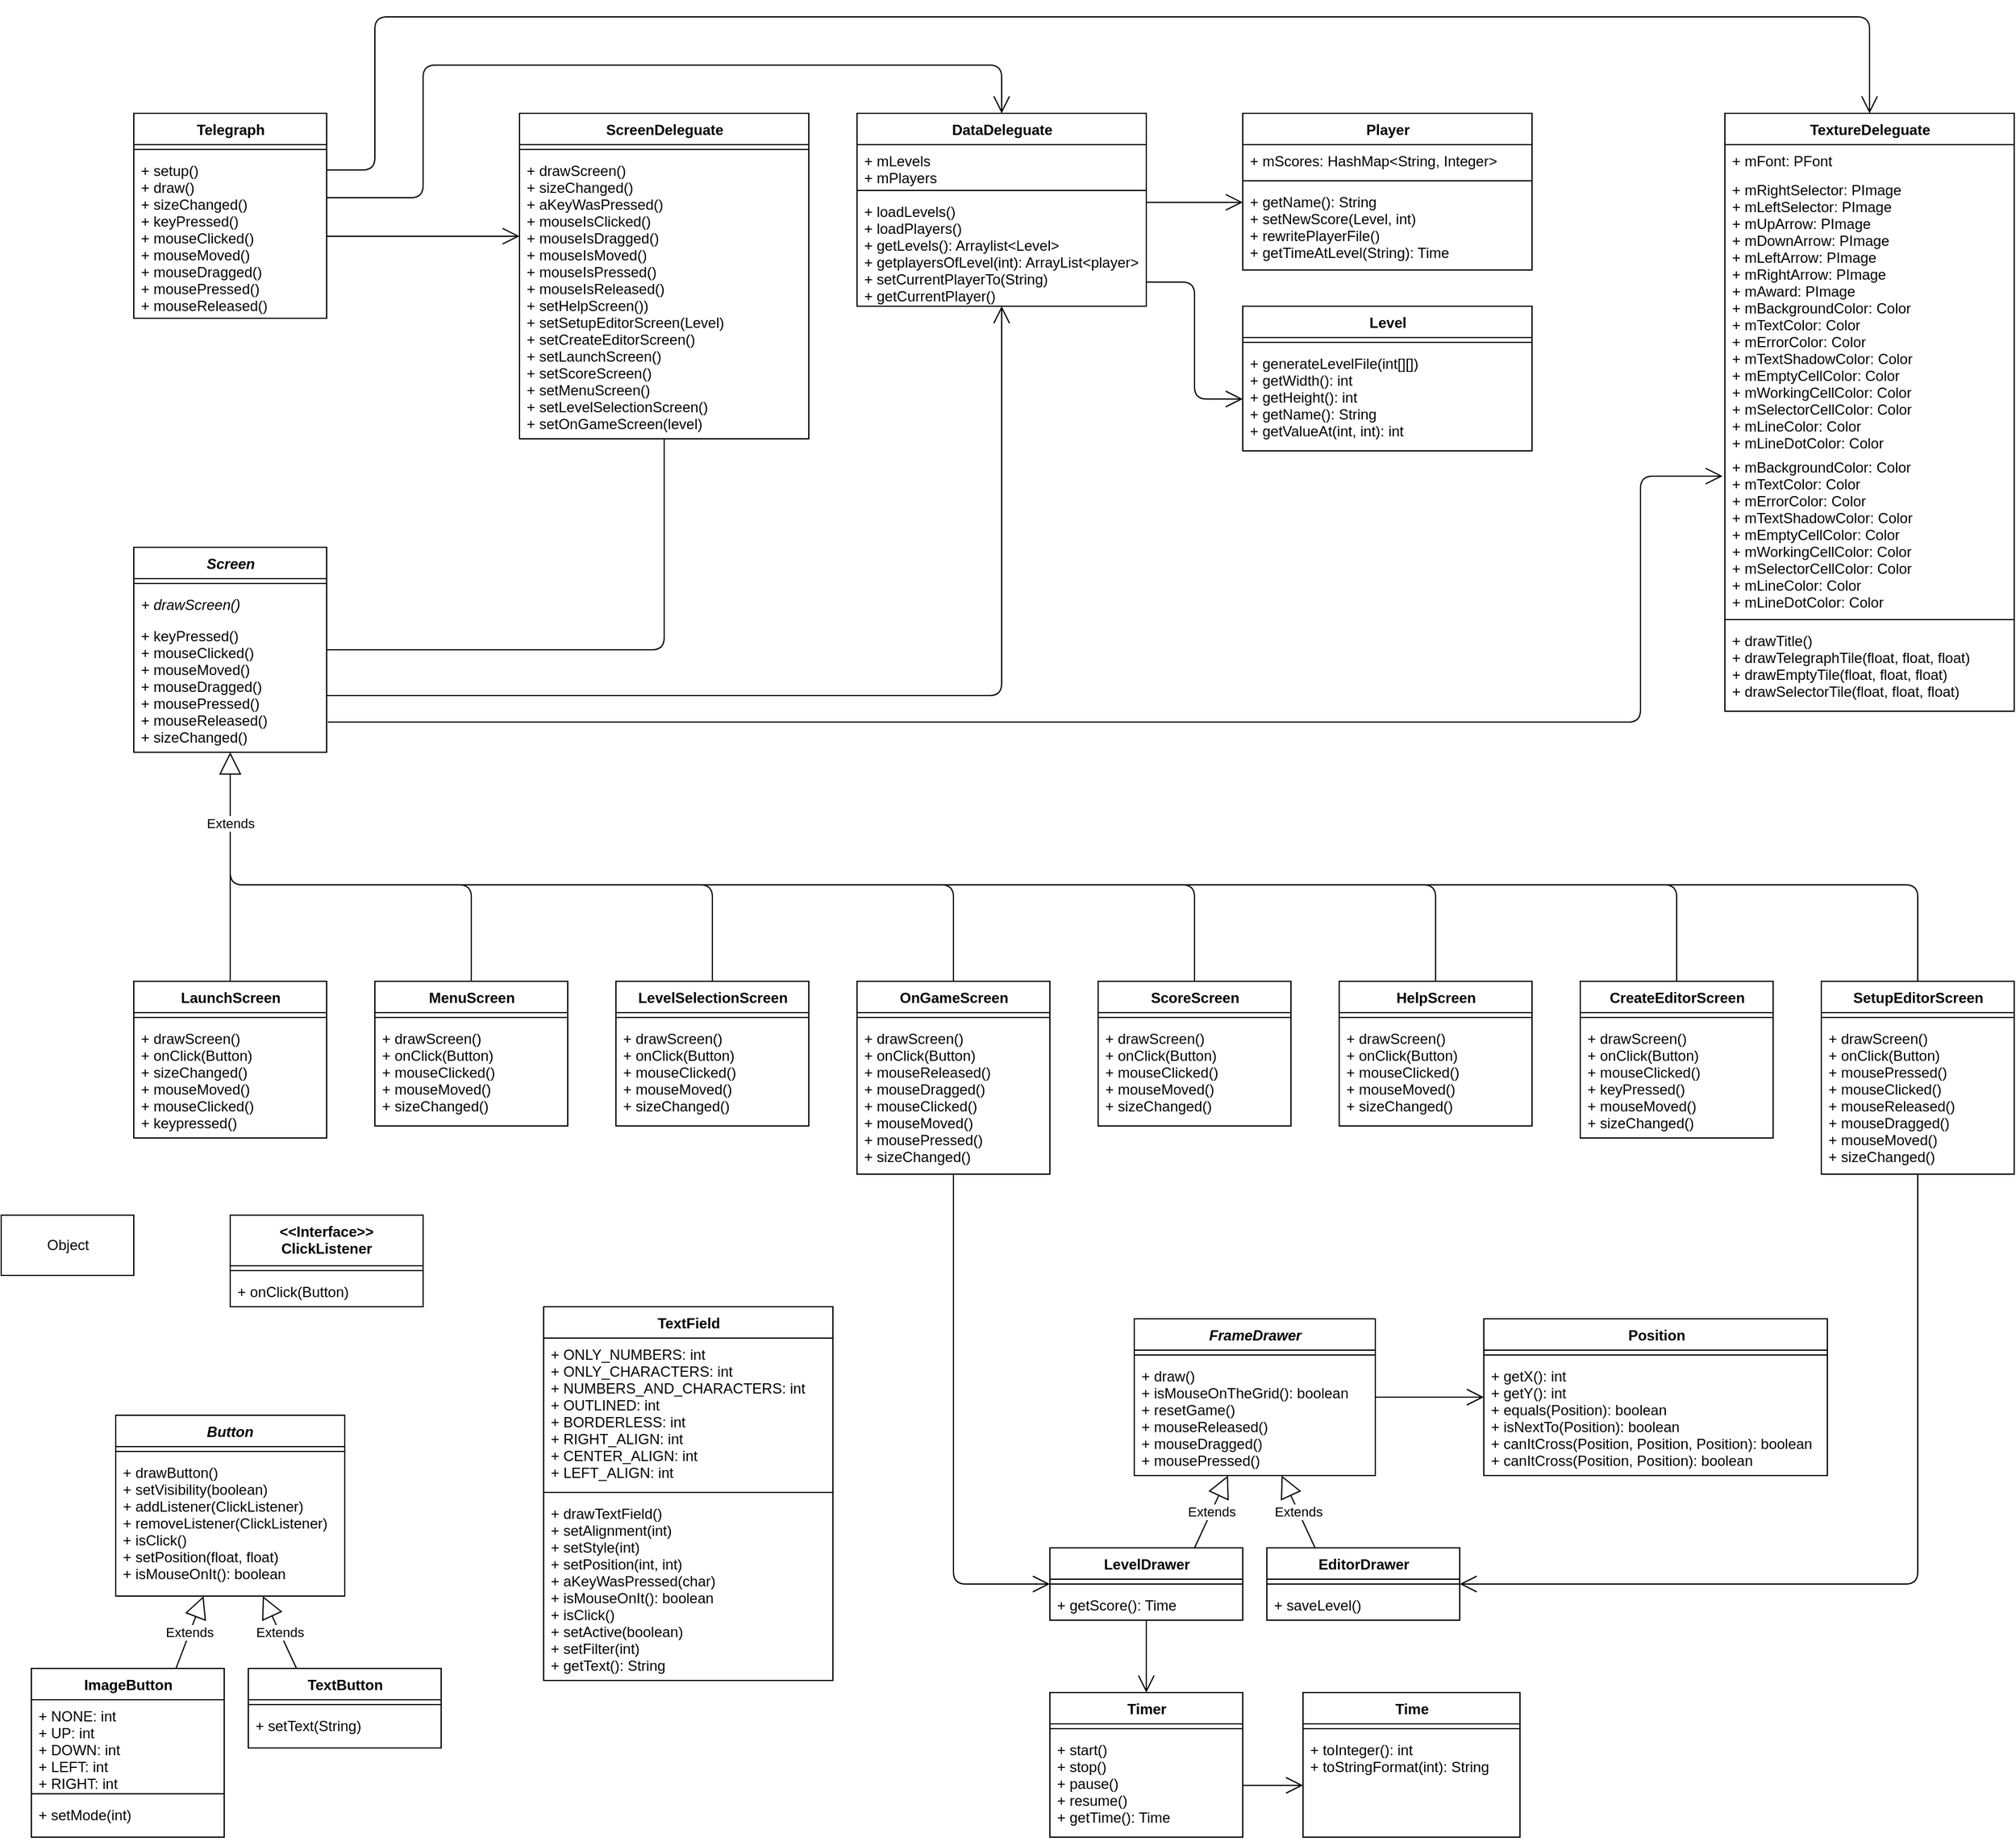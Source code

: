 <mxfile version="13.9.9" type="device"><diagram id="hDXYW0JQXmp1L1gfr8zi" name="Page-1"><mxGraphModel dx="2354" dy="719" grid="1" gridSize="10" guides="1" tooltips="1" connect="1" arrows="1" fold="1" page="1" pageScale="1" pageWidth="1169" pageHeight="1654" math="0" shadow="0"><root><mxCell id="0"/><mxCell id="1" parent="0"/><mxCell id="KIcYWh7k9qcW6TDS45Hx-25" value="&lt;&lt;Interface&gt;&gt;&#10;ClickListener" style="swimlane;fontStyle=1;align=center;verticalAlign=top;childLayout=stackLayout;horizontal=1;startSize=42;horizontalStack=0;resizeParent=1;resizeParentMax=0;resizeLast=0;collapsible=1;marginBottom=0;shadow=0;gradientColor=none;" parent="1" vertex="1"><mxGeometry x="-920" y="1794" width="160" height="76" as="geometry"><mxRectangle x="360" y="200" width="110" height="42" as="alternateBounds"/></mxGeometry></mxCell><mxCell id="KIcYWh7k9qcW6TDS45Hx-27" value="" style="line;strokeWidth=1;fillColor=none;align=left;verticalAlign=middle;spacingTop=-1;spacingLeft=3;spacingRight=3;rotatable=0;labelPosition=right;points=[];portConstraint=eastwest;" parent="KIcYWh7k9qcW6TDS45Hx-25" vertex="1"><mxGeometry y="42" width="160" height="8" as="geometry"/></mxCell><mxCell id="KIcYWh7k9qcW6TDS45Hx-28" value="+ onClick(Button)&#10;&#10;" style="text;strokeColor=none;fillColor=none;align=left;verticalAlign=top;spacingLeft=4;spacingRight=4;overflow=hidden;rotatable=0;points=[[0,0.5],[1,0.5]];portConstraint=eastwest;fontStyle=0" parent="KIcYWh7k9qcW6TDS45Hx-25" vertex="1"><mxGeometry y="50" width="160" height="26" as="geometry"/></mxCell><mxCell id="KIcYWh7k9qcW6TDS45Hx-39" value="CreateEditorScreen" style="swimlane;fontStyle=1;align=center;verticalAlign=top;childLayout=stackLayout;horizontal=1;startSize=26;horizontalStack=0;resizeParent=1;resizeParentMax=0;resizeLast=0;collapsible=1;marginBottom=0;shadow=0;gradientColor=none;html=1;" parent="1" vertex="1"><mxGeometry x="200" y="1600" width="160" height="130" as="geometry"/></mxCell><mxCell id="KIcYWh7k9qcW6TDS45Hx-41" value="" style="line;strokeWidth=1;fillColor=none;align=left;verticalAlign=middle;spacingTop=-1;spacingLeft=3;spacingRight=3;rotatable=0;labelPosition=right;points=[];portConstraint=eastwest;" parent="KIcYWh7k9qcW6TDS45Hx-39" vertex="1"><mxGeometry y="26" width="160" height="8" as="geometry"/></mxCell><mxCell id="KIcYWh7k9qcW6TDS45Hx-42" value="+ drawScreen()&#10;+ onClick(Button)&#10;+ mouseClicked()&#10;+ keyPressed()&#10;+ mouseMoved()&#10;+ sizeChanged()" style="text;strokeColor=none;fillColor=none;align=left;verticalAlign=top;spacingLeft=4;spacingRight=4;overflow=hidden;rotatable=0;points=[[0,0.5],[1,0.5]];portConstraint=eastwest;" parent="KIcYWh7k9qcW6TDS45Hx-39" vertex="1"><mxGeometry y="34" width="160" height="96" as="geometry"/></mxCell><mxCell id="KIcYWh7k9qcW6TDS45Hx-55" value="DataDeleguate" style="swimlane;fontStyle=1;align=center;verticalAlign=top;childLayout=stackLayout;horizontal=1;startSize=26;horizontalStack=0;resizeParent=1;resizeParentMax=0;resizeLast=0;collapsible=1;marginBottom=0;shadow=0;gradientColor=none;html=1;" parent="1" vertex="1"><mxGeometry x="-400" y="880" width="240" height="160" as="geometry"><mxRectangle x="-400" y="880" width="120" height="26" as="alternateBounds"/></mxGeometry></mxCell><mxCell id="KIcYWh7k9qcW6TDS45Hx-56" value="+ mLevels&#10;+ mPlayers" style="text;strokeColor=none;fillColor=none;align=left;verticalAlign=top;spacingLeft=4;spacingRight=4;overflow=hidden;rotatable=0;points=[[0,0.5],[1,0.5]];portConstraint=eastwest;" parent="KIcYWh7k9qcW6TDS45Hx-55" vertex="1"><mxGeometry y="26" width="240" height="34" as="geometry"/></mxCell><mxCell id="KIcYWh7k9qcW6TDS45Hx-57" value="" style="line;strokeWidth=1;fillColor=none;align=left;verticalAlign=middle;spacingTop=-1;spacingLeft=3;spacingRight=3;rotatable=0;labelPosition=right;points=[];portConstraint=eastwest;" parent="KIcYWh7k9qcW6TDS45Hx-55" vertex="1"><mxGeometry y="60" width="240" height="8" as="geometry"/></mxCell><mxCell id="KIcYWh7k9qcW6TDS45Hx-58" value="+ loadLevels()&#10;+ loadPlayers()&#10;+ getLevels(): Arraylist&lt;Level&gt;&#10;+ getplayersOfLevel(int): ArrayList&lt;player&gt;&#10;+ setCurrentPlayerTo(String)&#10;+ getCurrentPlayer()&#10;" style="text;strokeColor=none;fillColor=none;align=left;verticalAlign=top;spacingLeft=4;spacingRight=4;overflow=hidden;rotatable=0;points=[[0,0.5],[1,0.5]];portConstraint=eastwest;" parent="KIcYWh7k9qcW6TDS45Hx-55" vertex="1"><mxGeometry y="68" width="240" height="92" as="geometry"/></mxCell><mxCell id="KIcYWh7k9qcW6TDS45Hx-59" value="HelpScreen" style="swimlane;fontStyle=1;align=center;verticalAlign=top;childLayout=stackLayout;horizontal=1;startSize=26;horizontalStack=0;resizeParent=1;resizeParentMax=0;resizeLast=0;collapsible=1;marginBottom=0;shadow=0;gradientColor=none;html=1;" parent="1" vertex="1"><mxGeometry y="1600" width="160" height="120" as="geometry"/></mxCell><mxCell id="KIcYWh7k9qcW6TDS45Hx-61" value="" style="line;strokeWidth=1;fillColor=none;align=left;verticalAlign=middle;spacingTop=-1;spacingLeft=3;spacingRight=3;rotatable=0;labelPosition=right;points=[];portConstraint=eastwest;" parent="KIcYWh7k9qcW6TDS45Hx-59" vertex="1"><mxGeometry y="26" width="160" height="8" as="geometry"/></mxCell><mxCell id="KIcYWh7k9qcW6TDS45Hx-62" value="+ drawScreen()&#10;+ onClick(Button)&#10;+ mouseClicked()&#10;+ mouseMoved()&#10;+ sizeChanged()" style="text;strokeColor=none;fillColor=none;align=left;verticalAlign=top;spacingLeft=4;spacingRight=4;overflow=hidden;rotatable=0;points=[[0,0.5],[1,0.5]];portConstraint=eastwest;" parent="KIcYWh7k9qcW6TDS45Hx-59" vertex="1"><mxGeometry y="34" width="160" height="86" as="geometry"/></mxCell><mxCell id="KIcYWh7k9qcW6TDS45Hx-63" value="LaunchScreen" style="swimlane;fontStyle=1;align=center;verticalAlign=top;childLayout=stackLayout;horizontal=1;startSize=26;horizontalStack=0;resizeParent=1;resizeParentMax=0;resizeLast=0;collapsible=1;marginBottom=0;shadow=0;gradientColor=none;html=1;" parent="1" vertex="1"><mxGeometry x="-1000" y="1600" width="160" height="130" as="geometry"/></mxCell><mxCell id="KIcYWh7k9qcW6TDS45Hx-65" value="" style="line;strokeWidth=1;fillColor=none;align=left;verticalAlign=middle;spacingTop=-1;spacingLeft=3;spacingRight=3;rotatable=0;labelPosition=right;points=[];portConstraint=eastwest;" parent="KIcYWh7k9qcW6TDS45Hx-63" vertex="1"><mxGeometry y="26" width="160" height="8" as="geometry"/></mxCell><mxCell id="KIcYWh7k9qcW6TDS45Hx-66" value="+ drawScreen()&#10;+ onClick(Button)&#10;+ sizeChanged()&#10;+ mouseMoved()&#10;+ mouseClicked()&#10;+ keypressed()&#10;&#10;" style="text;strokeColor=none;fillColor=none;align=left;verticalAlign=top;spacingLeft=4;spacingRight=4;overflow=hidden;rotatable=0;points=[[0,0.5],[1,0.5]];portConstraint=eastwest;" parent="KIcYWh7k9qcW6TDS45Hx-63" vertex="1"><mxGeometry y="34" width="160" height="96" as="geometry"/></mxCell><mxCell id="KIcYWh7k9qcW6TDS45Hx-69" value="Level" style="swimlane;fontStyle=1;align=center;verticalAlign=top;childLayout=stackLayout;horizontal=1;startSize=26;horizontalStack=0;resizeParent=1;resizeParentMax=0;resizeLast=0;collapsible=1;marginBottom=0;shadow=0;gradientColor=none;html=1;" parent="1" vertex="1"><mxGeometry x="-80" y="1040" width="240" height="120" as="geometry"/></mxCell><mxCell id="KIcYWh7k9qcW6TDS45Hx-71" value="" style="line;strokeWidth=1;fillColor=none;align=left;verticalAlign=middle;spacingTop=-1;spacingLeft=3;spacingRight=3;rotatable=0;labelPosition=right;points=[];portConstraint=eastwest;" parent="KIcYWh7k9qcW6TDS45Hx-69" vertex="1"><mxGeometry y="26" width="240" height="8" as="geometry"/></mxCell><mxCell id="KIcYWh7k9qcW6TDS45Hx-72" value="+ generateLevelFile(int[][])&#10;+ getWidth(): int&#10;+ getHeight(): int&#10;+ getName(): String&#10;+ getValueAt(int, int): int&#10;" style="text;strokeColor=none;fillColor=none;align=left;verticalAlign=top;spacingLeft=4;spacingRight=4;overflow=hidden;rotatable=0;points=[[0,0.5],[1,0.5]];portConstraint=eastwest;" parent="KIcYWh7k9qcW6TDS45Hx-69" vertex="1"><mxGeometry y="34" width="240" height="86" as="geometry"/></mxCell><mxCell id="KIcYWh7k9qcW6TDS45Hx-91" value="LevelSelectionScreen" style="swimlane;fontStyle=1;align=center;verticalAlign=top;childLayout=stackLayout;horizontal=1;startSize=26;horizontalStack=0;resizeParent=1;resizeParentMax=0;resizeLast=0;collapsible=1;marginBottom=0;shadow=0;gradientColor=none;html=1;" parent="1" vertex="1"><mxGeometry x="-600" y="1600" width="160" height="120" as="geometry"/></mxCell><mxCell id="KIcYWh7k9qcW6TDS45Hx-93" value="" style="line;strokeWidth=1;fillColor=none;align=left;verticalAlign=middle;spacingTop=-1;spacingLeft=3;spacingRight=3;rotatable=0;labelPosition=right;points=[];portConstraint=eastwest;" parent="KIcYWh7k9qcW6TDS45Hx-91" vertex="1"><mxGeometry y="26" width="160" height="8" as="geometry"/></mxCell><mxCell id="KIcYWh7k9qcW6TDS45Hx-94" value="+ drawScreen()&#10;+ onClick(Button)&#10;+ mouseClicked()&#10;+ mouseMoved()&#10;+ sizeChanged()" style="text;strokeColor=none;fillColor=none;align=left;verticalAlign=top;spacingLeft=4;spacingRight=4;overflow=hidden;rotatable=0;points=[[0,0.5],[1,0.5]];portConstraint=eastwest;" parent="KIcYWh7k9qcW6TDS45Hx-91" vertex="1"><mxGeometry y="34" width="160" height="86" as="geometry"/></mxCell><mxCell id="KIcYWh7k9qcW6TDS45Hx-95" value="MenuScreen" style="swimlane;fontStyle=1;align=center;verticalAlign=top;childLayout=stackLayout;horizontal=1;startSize=26;horizontalStack=0;resizeParent=1;resizeParentMax=0;resizeLast=0;collapsible=1;marginBottom=0;shadow=0;gradientColor=none;html=1;" parent="1" vertex="1"><mxGeometry x="-800" y="1600" width="160" height="120" as="geometry"/></mxCell><mxCell id="KIcYWh7k9qcW6TDS45Hx-97" value="" style="line;strokeWidth=1;fillColor=none;align=left;verticalAlign=middle;spacingTop=-1;spacingLeft=3;spacingRight=3;rotatable=0;labelPosition=right;points=[];portConstraint=eastwest;" parent="KIcYWh7k9qcW6TDS45Hx-95" vertex="1"><mxGeometry y="26" width="160" height="8" as="geometry"/></mxCell><mxCell id="KIcYWh7k9qcW6TDS45Hx-98" value="+ drawScreen()&#10;+ onClick(Button)&#10;+ mouseClicked()&#10;+ mouseMoved()&#10;+ sizeChanged()" style="text;strokeColor=none;fillColor=none;align=left;verticalAlign=top;spacingLeft=4;spacingRight=4;overflow=hidden;rotatable=0;points=[[0,0.5],[1,0.5]];portConstraint=eastwest;" parent="KIcYWh7k9qcW6TDS45Hx-95" vertex="1"><mxGeometry y="34" width="160" height="86" as="geometry"/></mxCell><mxCell id="KIcYWh7k9qcW6TDS45Hx-99" value="OnGameScreen" style="swimlane;fontStyle=1;align=center;verticalAlign=top;childLayout=stackLayout;horizontal=1;startSize=26;horizontalStack=0;resizeParent=1;resizeParentMax=0;resizeLast=0;collapsible=1;marginBottom=0;shadow=0;gradientColor=none;html=1;" parent="1" vertex="1"><mxGeometry x="-400" y="1600" width="160" height="160" as="geometry"><mxRectangle x="-400" y="1600" width="120" height="26" as="alternateBounds"/></mxGeometry></mxCell><mxCell id="KIcYWh7k9qcW6TDS45Hx-101" value="" style="line;strokeWidth=1;fillColor=none;align=left;verticalAlign=middle;spacingTop=-1;spacingLeft=3;spacingRight=3;rotatable=0;labelPosition=right;points=[];portConstraint=eastwest;" parent="KIcYWh7k9qcW6TDS45Hx-99" vertex="1"><mxGeometry y="26" width="160" height="8" as="geometry"/></mxCell><mxCell id="KIcYWh7k9qcW6TDS45Hx-102" value="+ drawScreen()&#10;+ onClick(Button)&#10;+ mouseReleased()&#10;+ mouseDragged()&#10;+ mouseClicked()&#10;+ mouseMoved()&#10;+ mousePressed()&#10;+ sizeChanged()" style="text;strokeColor=none;fillColor=none;align=left;verticalAlign=top;spacingLeft=4;spacingRight=4;overflow=hidden;rotatable=0;points=[[0,0.5],[1,0.5]];portConstraint=eastwest;" parent="KIcYWh7k9qcW6TDS45Hx-99" vertex="1"><mxGeometry y="34" width="160" height="126" as="geometry"/></mxCell><mxCell id="KIcYWh7k9qcW6TDS45Hx-103" value="Player" style="swimlane;fontStyle=1;align=center;verticalAlign=top;childLayout=stackLayout;horizontal=1;startSize=26;horizontalStack=0;resizeParent=1;resizeParentMax=0;resizeLast=0;collapsible=1;marginBottom=0;shadow=0;gradientColor=none;html=1;" parent="1" vertex="1"><mxGeometry x="-80" y="880" width="240" height="130" as="geometry"/></mxCell><mxCell id="KIcYWh7k9qcW6TDS45Hx-104" value="+ mScores: HashMap&lt;String, Integer&gt;" style="text;strokeColor=none;fillColor=none;align=left;verticalAlign=top;spacingLeft=4;spacingRight=4;overflow=hidden;rotatable=0;points=[[0,0.5],[1,0.5]];portConstraint=eastwest;" parent="KIcYWh7k9qcW6TDS45Hx-103" vertex="1"><mxGeometry y="26" width="240" height="26" as="geometry"/></mxCell><mxCell id="KIcYWh7k9qcW6TDS45Hx-105" value="" style="line;strokeWidth=1;fillColor=none;align=left;verticalAlign=middle;spacingTop=-1;spacingLeft=3;spacingRight=3;rotatable=0;labelPosition=right;points=[];portConstraint=eastwest;" parent="KIcYWh7k9qcW6TDS45Hx-103" vertex="1"><mxGeometry y="52" width="240" height="8" as="geometry"/></mxCell><mxCell id="KIcYWh7k9qcW6TDS45Hx-106" value="+ getName(): String&#10;+ setNewScore(Level, int)&#10;+ rewritePlayerFile()&#10;+ getTimeAtLevel(String): Time" style="text;strokeColor=none;fillColor=none;align=left;verticalAlign=top;spacingLeft=4;spacingRight=4;overflow=hidden;rotatable=0;points=[[0,0.5],[1,0.5]];portConstraint=eastwest;" parent="KIcYWh7k9qcW6TDS45Hx-103" vertex="1"><mxGeometry y="60" width="240" height="70" as="geometry"/></mxCell><mxCell id="KIcYWh7k9qcW6TDS45Hx-107" value="Position" style="swimlane;fontStyle=1;align=center;verticalAlign=top;childLayout=stackLayout;horizontal=1;startSize=26;horizontalStack=0;resizeParent=1;resizeParentMax=0;resizeLast=0;collapsible=1;marginBottom=0;shadow=0;gradientColor=none;html=1;" parent="1" vertex="1"><mxGeometry x="120" y="1880" width="285" height="130" as="geometry"><mxRectangle x="120" y="1880" width="80" height="26" as="alternateBounds"/></mxGeometry></mxCell><mxCell id="KIcYWh7k9qcW6TDS45Hx-109" value="" style="line;strokeWidth=1;fillColor=none;align=left;verticalAlign=middle;spacingTop=-1;spacingLeft=3;spacingRight=3;rotatable=0;labelPosition=right;points=[];portConstraint=eastwest;" parent="KIcYWh7k9qcW6TDS45Hx-107" vertex="1"><mxGeometry y="26" width="285" height="8" as="geometry"/></mxCell><mxCell id="KIcYWh7k9qcW6TDS45Hx-110" value="+ getX(): int&#10;+ getY(): int&#10;+ equals(Position): boolean&#10;+ isNextTo(Position): boolean&#10;+ canItCross(Position, Position, Position): boolean&#10;+ canItCross(Position, Position): boolean&#10;" style="text;strokeColor=none;fillColor=none;align=left;verticalAlign=top;spacingLeft=4;spacingRight=4;overflow=hidden;rotatable=0;points=[[0,0.5],[1,0.5]];portConstraint=eastwest;" parent="KIcYWh7k9qcW6TDS45Hx-107" vertex="1"><mxGeometry y="34" width="285" height="96" as="geometry"/></mxCell><mxCell id="KIcYWh7k9qcW6TDS45Hx-111" value="ScoreScreen" style="swimlane;fontStyle=1;align=center;verticalAlign=top;childLayout=stackLayout;horizontal=1;startSize=26;horizontalStack=0;resizeParent=1;resizeParentMax=0;resizeLast=0;collapsible=1;marginBottom=0;shadow=0;gradientColor=none;html=1;" parent="1" vertex="1"><mxGeometry x="-200" y="1600" width="160" height="120" as="geometry"/></mxCell><mxCell id="KIcYWh7k9qcW6TDS45Hx-113" value="" style="line;strokeWidth=1;fillColor=none;align=left;verticalAlign=middle;spacingTop=-1;spacingLeft=3;spacingRight=3;rotatable=0;labelPosition=right;points=[];portConstraint=eastwest;" parent="KIcYWh7k9qcW6TDS45Hx-111" vertex="1"><mxGeometry y="26" width="160" height="8" as="geometry"/></mxCell><mxCell id="KIcYWh7k9qcW6TDS45Hx-114" value="+ drawScreen()&#10;+ onClick(Button)&#10;+ mouseClicked()&#10;+ mouseMoved()&#10;+ sizeChanged()" style="text;strokeColor=none;fillColor=none;align=left;verticalAlign=top;spacingLeft=4;spacingRight=4;overflow=hidden;rotatable=0;points=[[0,0.5],[1,0.5]];portConstraint=eastwest;" parent="KIcYWh7k9qcW6TDS45Hx-111" vertex="1"><mxGeometry y="34" width="160" height="86" as="geometry"/></mxCell><mxCell id="KIcYWh7k9qcW6TDS45Hx-115" value="&lt;i&gt;Screen&lt;/i&gt;" style="swimlane;fontStyle=1;align=center;verticalAlign=top;childLayout=stackLayout;horizontal=1;startSize=26;horizontalStack=0;resizeParent=1;resizeParentMax=0;resizeLast=0;collapsible=1;marginBottom=0;shadow=0;gradientColor=none;html=1;" parent="1" vertex="1"><mxGeometry x="-1000" y="1240" width="160" height="170" as="geometry"><mxRectangle x="-1000" y="1240" width="70" height="26" as="alternateBounds"/></mxGeometry></mxCell><mxCell id="KIcYWh7k9qcW6TDS45Hx-117" value="" style="line;strokeWidth=1;fillColor=none;align=left;verticalAlign=middle;spacingTop=-1;spacingLeft=3;spacingRight=3;rotatable=0;labelPosition=right;points=[];portConstraint=eastwest;" parent="KIcYWh7k9qcW6TDS45Hx-115" vertex="1"><mxGeometry y="26" width="160" height="8" as="geometry"/></mxCell><mxCell id="KIcYWh7k9qcW6TDS45Hx-118" value="+ drawScreen()" style="text;strokeColor=none;fillColor=none;align=left;verticalAlign=top;spacingLeft=4;spacingRight=4;overflow=hidden;rotatable=0;points=[[0,0.5],[1,0.5]];portConstraint=eastwest;fontStyle=2" parent="KIcYWh7k9qcW6TDS45Hx-115" vertex="1"><mxGeometry y="34" width="160" height="26" as="geometry"/></mxCell><mxCell id="KIcYWh7k9qcW6TDS45Hx-122" value="+ keyPressed()&#10;+ mouseClicked()&#10;+ mouseMoved()&#10;+ mouseDragged()&#10;+ mousePressed()&#10;+ mouseReleased()&#10;+ sizeChanged()" style="text;strokeColor=none;fillColor=none;align=left;verticalAlign=top;spacingLeft=4;spacingRight=4;overflow=hidden;rotatable=0;points=[[0,0.5],[1,0.5]];portConstraint=eastwest;" parent="KIcYWh7k9qcW6TDS45Hx-115" vertex="1"><mxGeometry y="60" width="160" height="110" as="geometry"/></mxCell><mxCell id="KIcYWh7k9qcW6TDS45Hx-123" value="ScreenDeleguate" style="swimlane;fontStyle=1;align=center;verticalAlign=top;childLayout=stackLayout;horizontal=1;startSize=26;horizontalStack=0;resizeParent=1;resizeParentMax=0;resizeLast=0;collapsible=1;marginBottom=0;shadow=0;gradientColor=none;html=1;" parent="1" vertex="1"><mxGeometry x="-680" y="880" width="240" height="270" as="geometry"><mxRectangle x="-680" y="880" width="130" height="26" as="alternateBounds"/></mxGeometry></mxCell><mxCell id="KIcYWh7k9qcW6TDS45Hx-125" value="" style="line;strokeWidth=1;fillColor=none;align=left;verticalAlign=middle;spacingTop=-1;spacingLeft=3;spacingRight=3;rotatable=0;labelPosition=right;points=[];portConstraint=eastwest;" parent="KIcYWh7k9qcW6TDS45Hx-123" vertex="1"><mxGeometry y="26" width="240" height="8" as="geometry"/></mxCell><mxCell id="KIcYWh7k9qcW6TDS45Hx-126" value="+ drawScreen()&#10;+ sizeChanged()&#10;+ aKeyWasPressed()&#10;+ mouseIsClicked()&#10;+ mouseIsDragged()&#10;+ mouseIsMoved()&#10;+ mouseIsPressed()&#10;+ mouseIsReleased()&#10;+ setHelpScreen())&#10;+ setSetupEditorScreen(Level)&#10;+ setCreateEditorScreen()&#10;+ setLaunchScreen()&#10;+ setScoreScreen()&#10;+ setMenuScreen()&#10;+ setLevelSelectionScreen()&#10;+ setOnGameScreen(level)&#10;" style="text;strokeColor=none;fillColor=none;align=left;verticalAlign=top;spacingLeft=4;spacingRight=4;overflow=hidden;rotatable=0;points=[[0,0.5],[1,0.5]];portConstraint=eastwest;" parent="KIcYWh7k9qcW6TDS45Hx-123" vertex="1"><mxGeometry y="34" width="240" height="236" as="geometry"/></mxCell><mxCell id="KIcYWh7k9qcW6TDS45Hx-127" value="SetupEditorScreen" style="swimlane;fontStyle=1;align=center;verticalAlign=top;childLayout=stackLayout;horizontal=1;startSize=26;horizontalStack=0;resizeParent=1;resizeParentMax=0;resizeLast=0;collapsible=1;marginBottom=0;shadow=0;gradientColor=none;html=1;" parent="1" vertex="1"><mxGeometry x="400" y="1600" width="160" height="160" as="geometry"><mxRectangle x="400" y="1600" width="140" height="26" as="alternateBounds"/></mxGeometry></mxCell><mxCell id="KIcYWh7k9qcW6TDS45Hx-129" value="" style="line;strokeWidth=1;fillColor=none;align=left;verticalAlign=middle;spacingTop=-1;spacingLeft=3;spacingRight=3;rotatable=0;labelPosition=right;points=[];portConstraint=eastwest;" parent="KIcYWh7k9qcW6TDS45Hx-127" vertex="1"><mxGeometry y="26" width="160" height="8" as="geometry"/></mxCell><mxCell id="KIcYWh7k9qcW6TDS45Hx-130" value="+ drawScreen()&#10;+ onClick(Button)&#10;+ mousePressed()&#10;+ mouseClicked()&#10;+ mouseReleased()&#10;+ mouseDragged()&#10;+ mouseMoved()&#10;+ sizeChanged()" style="text;strokeColor=none;fillColor=none;align=left;verticalAlign=top;spacingLeft=4;spacingRight=4;overflow=hidden;rotatable=0;points=[[0,0.5],[1,0.5]];portConstraint=eastwest;" parent="KIcYWh7k9qcW6TDS45Hx-127" vertex="1"><mxGeometry y="34" width="160" height="126" as="geometry"/></mxCell><mxCell id="KIcYWh7k9qcW6TDS45Hx-131" value="Telegraph" style="swimlane;fontStyle=1;align=center;verticalAlign=top;childLayout=stackLayout;horizontal=1;startSize=26;horizontalStack=0;resizeParent=1;resizeParentMax=0;resizeLast=0;collapsible=1;marginBottom=0;shadow=0;gradientColor=none;html=1;" parent="1" vertex="1"><mxGeometry x="-1000" y="880" width="160" height="170" as="geometry"/></mxCell><mxCell id="KIcYWh7k9qcW6TDS45Hx-133" value="" style="line;strokeWidth=1;fillColor=none;align=left;verticalAlign=middle;spacingTop=-1;spacingLeft=3;spacingRight=3;rotatable=0;labelPosition=right;points=[];portConstraint=eastwest;" parent="KIcYWh7k9qcW6TDS45Hx-131" vertex="1"><mxGeometry y="26" width="160" height="8" as="geometry"/></mxCell><mxCell id="KIcYWh7k9qcW6TDS45Hx-134" value="+ setup()&#10;+ draw()&#10;+ sizeChanged()&#10;+ keyPressed()&#10;+ mouseClicked()&#10;+ mouseMoved()&#10;+ mouseDragged()&#10;+ mousePressed()&#10;+ mouseReleased()" style="text;strokeColor=none;fillColor=none;align=left;verticalAlign=top;spacingLeft=4;spacingRight=4;overflow=hidden;rotatable=0;points=[[0,0.5],[1,0.5]];portConstraint=eastwest;" parent="KIcYWh7k9qcW6TDS45Hx-131" vertex="1"><mxGeometry y="34" width="160" height="136" as="geometry"/></mxCell><mxCell id="KIcYWh7k9qcW6TDS45Hx-135" value="TextField" style="swimlane;fontStyle=1;align=center;verticalAlign=top;childLayout=stackLayout;horizontal=1;startSize=26;horizontalStack=0;resizeParent=1;resizeParentMax=0;resizeLast=0;collapsible=1;marginBottom=0;shadow=0;gradientColor=none;html=1;" parent="1" vertex="1"><mxGeometry x="-660" y="1870" width="240" height="310" as="geometry"/></mxCell><mxCell id="KIcYWh7k9qcW6TDS45Hx-136" value="+ ONLY_NUMBERS: int&#10;+ ONLY_CHARACTERS: int&#10;+ NUMBERS_AND_CHARACTERS: int&#10;+ OUTLINED: int&#10;+ BORDERLESS: int&#10;+ RIGHT_ALIGN: int&#10;+ CENTER_ALIGN: int&#10;+ LEFT_ALIGN: int" style="text;strokeColor=none;fillColor=none;align=left;verticalAlign=top;spacingLeft=4;spacingRight=4;overflow=hidden;rotatable=0;points=[[0,0.5],[1,0.5]];portConstraint=eastwest;" parent="KIcYWh7k9qcW6TDS45Hx-135" vertex="1"><mxGeometry y="26" width="240" height="124" as="geometry"/></mxCell><mxCell id="KIcYWh7k9qcW6TDS45Hx-137" value="" style="line;strokeWidth=1;fillColor=none;align=left;verticalAlign=middle;spacingTop=-1;spacingLeft=3;spacingRight=3;rotatable=0;labelPosition=right;points=[];portConstraint=eastwest;" parent="KIcYWh7k9qcW6TDS45Hx-135" vertex="1"><mxGeometry y="150" width="240" height="8" as="geometry"/></mxCell><mxCell id="KIcYWh7k9qcW6TDS45Hx-138" value="+ drawTextField()&#10;+ setAlignment(int)&#10;+ setStyle(int)&#10;+ setPosition(int, int)&#10;+ aKeyWasPressed(char)&#10;+ isMouseOnIt(): boolean&#10;+ isClick()&#10;+ setActive(boolean)&#10;+ setFilter(int)&#10;+ getText(): String&#10;&#10;" style="text;strokeColor=none;fillColor=none;align=left;verticalAlign=top;spacingLeft=4;spacingRight=4;overflow=hidden;rotatable=0;points=[[0,0.5],[1,0.5]];portConstraint=eastwest;" parent="KIcYWh7k9qcW6TDS45Hx-135" vertex="1"><mxGeometry y="158" width="240" height="152" as="geometry"/></mxCell><mxCell id="KIcYWh7k9qcW6TDS45Hx-139" value="TextureDeleguate" style="swimlane;fontStyle=1;align=center;verticalAlign=top;childLayout=stackLayout;horizontal=1;startSize=26;horizontalStack=0;resizeParent=1;resizeParentMax=0;resizeLast=0;collapsible=1;marginBottom=0;shadow=0;gradientColor=none;html=1;" parent="1" vertex="1"><mxGeometry x="320" y="880" width="240" height="496" as="geometry"><mxRectangle x="-120" y="880" width="130" height="26" as="alternateBounds"/></mxGeometry></mxCell><mxCell id="KIcYWh7k9qcW6TDS45Hx-140" value="+ mFont: PFont" style="text;strokeColor=none;fillColor=none;align=left;verticalAlign=top;spacingLeft=4;spacingRight=4;overflow=hidden;rotatable=0;points=[[0,0.5],[1,0.5]];portConstraint=eastwest;" parent="KIcYWh7k9qcW6TDS45Hx-139" vertex="1"><mxGeometry y="26" width="240" height="24" as="geometry"/></mxCell><mxCell id="KIcYWh7k9qcW6TDS45Hx-143" value="+ mRightSelector: PImage&#10;+ mLeftSelector: PImage&#10;+ mUpArrow: PImage&#10;+ mDownArrow: PImage&#10;+ mLeftArrow: PImage&#10;+ mRightArrow: PImage&#10;+ mAward: PImage&#10;+ mBackgroundColor: Color&#10;+ mTextColor: Color&#10;+ mErrorColor: Color&#10;+ mTextShadowColor: Color&#10;+ mEmptyCellColor: Color&#10;+ mWorkingCellColor: Color&#10;+ mSelectorCellColor: Color&#10;+ mLineColor: Color&#10;+ mLineDotColor: Color" style="text;strokeColor=none;fillColor=none;align=left;verticalAlign=top;spacingLeft=4;spacingRight=4;overflow=hidden;rotatable=0;points=[[0,0.5],[1,0.5]];portConstraint=eastwest;" parent="KIcYWh7k9qcW6TDS45Hx-139" vertex="1"><mxGeometry y="50" width="240" height="230" as="geometry"/></mxCell><mxCell id="KIcYWh7k9qcW6TDS45Hx-144" value="+ mBackgroundColor: Color&#10;+ mTextColor: Color&#10;+ mErrorColor: Color&#10;+ mTextShadowColor: Color&#10;+ mEmptyCellColor: Color&#10;+ mWorkingCellColor: Color&#10;+ mSelectorCellColor: Color&#10;+ mLineColor: Color&#10;+ mLineDotColor: Color" style="text;strokeColor=none;fillColor=none;align=left;verticalAlign=top;spacingLeft=4;spacingRight=4;overflow=hidden;rotatable=0;points=[[0,0.5],[1,0.5]];portConstraint=eastwest;" parent="KIcYWh7k9qcW6TDS45Hx-139" vertex="1"><mxGeometry y="280" width="240" height="136" as="geometry"/></mxCell><mxCell id="KIcYWh7k9qcW6TDS45Hx-141" value="" style="line;strokeWidth=1;fillColor=none;align=left;verticalAlign=middle;spacingTop=-1;spacingLeft=3;spacingRight=3;rotatable=0;labelPosition=right;points=[];portConstraint=eastwest;" parent="KIcYWh7k9qcW6TDS45Hx-139" vertex="1"><mxGeometry y="416" width="240" height="8" as="geometry"/></mxCell><mxCell id="KIcYWh7k9qcW6TDS45Hx-142" value="+ drawTitle()&#10;+ drawTelegraphTile(float, float, float)&#10;+ drawEmptyTile(float, float, float)&#10;+ drawSelectorTile(float, float, float)" style="text;strokeColor=none;fillColor=none;align=left;verticalAlign=top;spacingLeft=4;spacingRight=4;overflow=hidden;rotatable=0;points=[[0,0.5],[1,0.5]];portConstraint=eastwest;" parent="KIcYWh7k9qcW6TDS45Hx-139" vertex="1"><mxGeometry y="424" width="240" height="72" as="geometry"/></mxCell><mxCell id="KIcYWh7k9qcW6TDS45Hx-169" value="" style="group" parent="1" vertex="1" connectable="0"><mxGeometry x="-920" y="1490" width="1400" height="30" as="geometry"/></mxCell><mxCell id="KIcYWh7k9qcW6TDS45Hx-157" value="Extends" style="endArrow=block;endSize=16;endFill=0;html=1;entryX=0.5;entryY=1;entryDx=0;entryDy=0;" parent="KIcYWh7k9qcW6TDS45Hx-169" target="KIcYWh7k9qcW6TDS45Hx-115" edge="1"><mxGeometry x="0.926" width="160" relative="1" as="geometry"><mxPoint x="1400" y="110" as="sourcePoint"/><mxPoint x="-10" y="-160" as="targetPoint"/><Array as="points"><mxPoint x="1400" y="30"/><mxPoint y="30"/></Array><mxPoint as="offset"/></mxGeometry></mxCell><mxCell id="KIcYWh7k9qcW6TDS45Hx-162" value="" style="endArrow=none;html=1;" parent="KIcYWh7k9qcW6TDS45Hx-169" edge="1"><mxGeometry width="50" height="50" relative="1" as="geometry"><mxPoint x="200" y="110" as="sourcePoint"/><mxPoint x="150" y="30" as="targetPoint"/><Array as="points"><mxPoint x="200" y="30"/></Array></mxGeometry></mxCell><mxCell id="KIcYWh7k9qcW6TDS45Hx-163" value="" style="endArrow=none;html=1;" parent="KIcYWh7k9qcW6TDS45Hx-169" edge="1"><mxGeometry width="50" height="50" relative="1" as="geometry"><mxPoint x="350" y="30" as="sourcePoint"/><mxPoint x="400" y="110" as="targetPoint"/><Array as="points"><mxPoint x="400" y="30"/></Array></mxGeometry></mxCell><mxCell id="KIcYWh7k9qcW6TDS45Hx-165" value="" style="endArrow=none;html=1;" parent="KIcYWh7k9qcW6TDS45Hx-169" edge="1"><mxGeometry width="50" height="50" relative="1" as="geometry"><mxPoint x="560" y="30" as="sourcePoint"/><mxPoint x="600" y="110" as="targetPoint"/><Array as="points"><mxPoint x="600" y="30"/></Array></mxGeometry></mxCell><mxCell id="KIcYWh7k9qcW6TDS45Hx-166" value="" style="endArrow=none;html=1;" parent="KIcYWh7k9qcW6TDS45Hx-169" edge="1"><mxGeometry width="50" height="50" relative="1" as="geometry"><mxPoint x="760" y="30" as="sourcePoint"/><mxPoint x="800" y="110" as="targetPoint"/><Array as="points"><mxPoint x="800" y="30"/></Array></mxGeometry></mxCell><mxCell id="KIcYWh7k9qcW6TDS45Hx-167" value="" style="endArrow=none;html=1;" parent="KIcYWh7k9qcW6TDS45Hx-169" edge="1"><mxGeometry width="50" height="50" relative="1" as="geometry"><mxPoint x="960" y="30" as="sourcePoint"/><mxPoint x="1000" y="110" as="targetPoint"/><Array as="points"><mxPoint x="1000" y="30"/></Array></mxGeometry></mxCell><mxCell id="KIcYWh7k9qcW6TDS45Hx-168" value="" style="endArrow=none;html=1;" parent="KIcYWh7k9qcW6TDS45Hx-169" edge="1"><mxGeometry width="50" height="50" relative="1" as="geometry"><mxPoint x="1160" y="30" as="sourcePoint"/><mxPoint x="1200" y="110" as="targetPoint"/><Array as="points"><mxPoint x="1200" y="30"/></Array></mxGeometry></mxCell><mxCell id="KIcYWh7k9qcW6TDS45Hx-1" value="Button" style="swimlane;fontStyle=3;align=center;verticalAlign=top;childLayout=stackLayout;horizontal=1;startSize=26;horizontalStack=0;resizeParent=1;resizeParentMax=0;resizeLast=0;collapsible=1;marginBottom=0;" parent="1" vertex="1"><mxGeometry x="-1015" y="1960" width="190" height="150" as="geometry"><mxRectangle y="300" width="70" height="26" as="alternateBounds"/></mxGeometry></mxCell><mxCell id="KIcYWh7k9qcW6TDS45Hx-3" value="" style="line;strokeWidth=1;fillColor=none;align=left;verticalAlign=middle;spacingTop=-1;spacingLeft=3;spacingRight=3;rotatable=0;labelPosition=right;points=[];portConstraint=eastwest;" parent="KIcYWh7k9qcW6TDS45Hx-1" vertex="1"><mxGeometry y="26" width="190" height="8" as="geometry"/></mxCell><mxCell id="KIcYWh7k9qcW6TDS45Hx-4" value="+ drawButton()&#10;+ setVisibility(boolean)&#10;+ addListener(ClickListener)&#10;+ removeListener(ClickListener)&#10;+ isClick()&#10;+ setPosition(float, float)&#10;+ isMouseOnIt(): boolean" style="text;strokeColor=none;fillColor=none;align=left;verticalAlign=top;spacingLeft=4;spacingRight=4;overflow=hidden;rotatable=0;points=[[0,0.5],[1,0.5]];portConstraint=eastwest;fontStyle=0" parent="KIcYWh7k9qcW6TDS45Hx-1" vertex="1"><mxGeometry y="34" width="190" height="116" as="geometry"/></mxCell><mxCell id="KIcYWh7k9qcW6TDS45Hx-29" value="ImageButton" style="swimlane;fontStyle=1;align=center;verticalAlign=top;childLayout=stackLayout;horizontal=1;startSize=26;horizontalStack=0;resizeParent=1;resizeParentMax=0;resizeLast=0;collapsible=1;marginBottom=0;shadow=0;gradientColor=none;html=1;" parent="1" vertex="1"><mxGeometry x="-1085" y="2170" width="160" height="140" as="geometry"/></mxCell><mxCell id="KIcYWh7k9qcW6TDS45Hx-30" value="+ NONE: int&#10;+ UP: int&#10;+ DOWN: int&#10;+ LEFT: int&#10;+ RIGHT: int" style="text;strokeColor=none;fillColor=none;align=left;verticalAlign=top;spacingLeft=4;spacingRight=4;overflow=hidden;rotatable=0;points=[[0,0.5],[1,0.5]];portConstraint=eastwest;" parent="KIcYWh7k9qcW6TDS45Hx-29" vertex="1"><mxGeometry y="26" width="160" height="74" as="geometry"/></mxCell><mxCell id="KIcYWh7k9qcW6TDS45Hx-31" value="" style="line;strokeWidth=1;fillColor=none;align=left;verticalAlign=middle;spacingTop=-1;spacingLeft=3;spacingRight=3;rotatable=0;labelPosition=right;points=[];portConstraint=eastwest;" parent="KIcYWh7k9qcW6TDS45Hx-29" vertex="1"><mxGeometry y="100" width="160" height="8" as="geometry"/></mxCell><mxCell id="KIcYWh7k9qcW6TDS45Hx-32" value="+ setMode(int)&#10;&#10;" style="text;strokeColor=none;fillColor=none;align=left;verticalAlign=top;spacingLeft=4;spacingRight=4;overflow=hidden;rotatable=0;points=[[0,0.5],[1,0.5]];portConstraint=eastwest;" parent="KIcYWh7k9qcW6TDS45Hx-29" vertex="1"><mxGeometry y="108" width="160" height="32" as="geometry"/></mxCell><mxCell id="KIcYWh7k9qcW6TDS45Hx-33" value="TextButton" style="swimlane;fontStyle=1;align=center;verticalAlign=top;childLayout=stackLayout;horizontal=1;startSize=26;horizontalStack=0;resizeParent=1;resizeParentMax=0;resizeLast=0;collapsible=1;marginBottom=0;shadow=0;gradientColor=none;html=1;" parent="1" vertex="1"><mxGeometry x="-905" y="2170" width="160" height="66" as="geometry"/></mxCell><mxCell id="KIcYWh7k9qcW6TDS45Hx-35" value="" style="line;strokeWidth=1;fillColor=none;align=left;verticalAlign=middle;spacingTop=-1;spacingLeft=3;spacingRight=3;rotatable=0;labelPosition=right;points=[];portConstraint=eastwest;" parent="KIcYWh7k9qcW6TDS45Hx-33" vertex="1"><mxGeometry y="26" width="160" height="8" as="geometry"/></mxCell><mxCell id="KIcYWh7k9qcW6TDS45Hx-36" value="+ setText(String)" style="text;strokeColor=none;fillColor=none;align=left;verticalAlign=top;spacingLeft=4;spacingRight=4;overflow=hidden;rotatable=0;points=[[0,0.5],[1,0.5]];portConstraint=eastwest;" parent="KIcYWh7k9qcW6TDS45Hx-33" vertex="1"><mxGeometry y="34" width="160" height="32" as="geometry"/></mxCell><mxCell id="KIcYWh7k9qcW6TDS45Hx-48" value="Extends" style="endArrow=block;endSize=16;endFill=0;html=1;exitX=0.25;exitY=0;exitDx=0;exitDy=0;" parent="1" source="KIcYWh7k9qcW6TDS45Hx-33" target="KIcYWh7k9qcW6TDS45Hx-4" edge="1"><mxGeometry width="160" relative="1" as="geometry"><mxPoint x="-635" y="2360" as="sourcePoint"/><mxPoint x="-815" y="2420" as="targetPoint"/></mxGeometry></mxCell><mxCell id="KIcYWh7k9qcW6TDS45Hx-90" value="Extends" style="endArrow=block;endSize=16;endFill=0;html=1;exitX=0.75;exitY=0;exitDx=0;exitDy=0;" parent="1" source="KIcYWh7k9qcW6TDS45Hx-29" target="KIcYWh7k9qcW6TDS45Hx-4" edge="1"><mxGeometry width="160" relative="1" as="geometry"><mxPoint x="-645" y="2090" as="sourcePoint"/><mxPoint x="-485" y="2090" as="targetPoint"/></mxGeometry></mxCell><mxCell id="KIcYWh7k9qcW6TDS45Hx-161" value="" style="endArrow=none;html=1;" parent="1" edge="1"><mxGeometry width="50" height="50" relative="1" as="geometry"><mxPoint x="-920" y="1600" as="sourcePoint"/><mxPoint x="-920" y="1490" as="targetPoint"/></mxGeometry></mxCell><mxCell id="RgvChBHU_P9AFjyIiPg7-3" value="" style="endArrow=open;endFill=1;endSize=12;html=1;exitX=1;exitY=0.5;exitDx=0;exitDy=0;entryX=0;entryY=0.288;entryDx=0;entryDy=0;entryPerimeter=0;" edge="1" parent="1" source="KIcYWh7k9qcW6TDS45Hx-134" target="KIcYWh7k9qcW6TDS45Hx-126"><mxGeometry width="160" relative="1" as="geometry"><mxPoint x="-470" y="1090" as="sourcePoint"/><mxPoint x="-680" y="982" as="targetPoint"/></mxGeometry></mxCell><mxCell id="RgvChBHU_P9AFjyIiPg7-5" value="" style="endArrow=none;html=1;exitX=1;exitY=0.5;exitDx=0;exitDy=0;entryX=0.5;entryY=1;entryDx=0;entryDy=0;" edge="1" parent="1" source="KIcYWh7k9qcW6TDS45Hx-115" target="KIcYWh7k9qcW6TDS45Hx-123"><mxGeometry width="50" height="50" relative="1" as="geometry"><mxPoint x="-320" y="1190" as="sourcePoint"/><mxPoint x="-560" y="1170" as="targetPoint"/><Array as="points"><mxPoint x="-560" y="1325"/></Array></mxGeometry></mxCell><mxCell id="RgvChBHU_P9AFjyIiPg7-6" value="" style="endArrow=open;endFill=1;endSize=12;html=1;exitX=1.001;exitY=0.265;exitDx=0;exitDy=0;exitPerimeter=0;entryX=0.5;entryY=0;entryDx=0;entryDy=0;" edge="1" parent="1" source="KIcYWh7k9qcW6TDS45Hx-134" target="KIcYWh7k9qcW6TDS45Hx-55"><mxGeometry width="160" relative="1" as="geometry"><mxPoint x="-370" y="1170" as="sourcePoint"/><mxPoint x="-730" y="870" as="targetPoint"/><Array as="points"><mxPoint x="-760" y="950"/><mxPoint x="-760" y="840"/><mxPoint x="-280" y="840"/></Array></mxGeometry></mxCell><mxCell id="RgvChBHU_P9AFjyIiPg7-7" value="" style="endArrow=open;endFill=1;endSize=12;html=1;exitX=1;exitY=0.096;exitDx=0;exitDy=0;exitPerimeter=0;entryX=0.5;entryY=0;entryDx=0;entryDy=0;" edge="1" parent="1" source="KIcYWh7k9qcW6TDS45Hx-134" target="KIcYWh7k9qcW6TDS45Hx-139"><mxGeometry width="160" relative="1" as="geometry"><mxPoint x="-280" y="1080" as="sourcePoint"/><mxPoint x="-120" y="1080" as="targetPoint"/><Array as="points"><mxPoint x="-800" y="927"/><mxPoint x="-800" y="800"/><mxPoint x="440" y="800"/></Array></mxGeometry></mxCell><mxCell id="RgvChBHU_P9AFjyIiPg7-8" value="" style="endArrow=open;endFill=1;endSize=12;html=1;exitX=1;exitY=0.573;exitDx=0;exitDy=0;exitPerimeter=0;entryX=0.5;entryY=1;entryDx=0;entryDy=0;" edge="1" parent="1" source="KIcYWh7k9qcW6TDS45Hx-122" target="KIcYWh7k9qcW6TDS45Hx-55"><mxGeometry width="160" relative="1" as="geometry"><mxPoint x="-400" y="1250" as="sourcePoint"/><mxPoint x="-270" y="1160" as="targetPoint"/><Array as="points"><mxPoint x="-280" y="1363"/></Array></mxGeometry></mxCell><mxCell id="RgvChBHU_P9AFjyIiPg7-9" value="" style="endArrow=open;endFill=1;endSize=12;html=1;exitX=1.006;exitY=0.773;exitDx=0;exitDy=0;exitPerimeter=0;entryX=-0.008;entryY=0.154;entryDx=0;entryDy=0;entryPerimeter=0;" edge="1" parent="1" source="KIcYWh7k9qcW6TDS45Hx-122" target="KIcYWh7k9qcW6TDS45Hx-144"><mxGeometry width="160" relative="1" as="geometry"><mxPoint x="-400" y="1250" as="sourcePoint"/><mxPoint x="-240" y="1250" as="targetPoint"/><Array as="points"><mxPoint x="250" y="1385"/><mxPoint x="250" y="1181"/></Array></mxGeometry></mxCell><mxCell id="RgvChBHU_P9AFjyIiPg7-12" value="" style="group" vertex="1" connectable="0" parent="1"><mxGeometry x="-240" y="1880" width="360" height="430" as="geometry"/></mxCell><mxCell id="KIcYWh7k9qcW6TDS45Hx-145" value="Timer" style="swimlane;fontStyle=1;align=center;verticalAlign=top;childLayout=stackLayout;horizontal=1;startSize=26;horizontalStack=0;resizeParent=1;resizeParentMax=0;resizeLast=0;collapsible=1;marginBottom=0;shadow=0;gradientColor=none;html=1;" parent="RgvChBHU_P9AFjyIiPg7-12" vertex="1"><mxGeometry y="310" width="160" height="120" as="geometry"/></mxCell><mxCell id="KIcYWh7k9qcW6TDS45Hx-147" value="" style="line;strokeWidth=1;fillColor=none;align=left;verticalAlign=middle;spacingTop=-1;spacingLeft=3;spacingRight=3;rotatable=0;labelPosition=right;points=[];portConstraint=eastwest;" parent="KIcYWh7k9qcW6TDS45Hx-145" vertex="1"><mxGeometry y="26" width="160" height="8" as="geometry"/></mxCell><mxCell id="KIcYWh7k9qcW6TDS45Hx-148" value="+ start()&#10;+ stop()&#10;+ pause()&#10;+ resume()&#10;+ getTime(): Time&#10;" style="text;strokeColor=none;fillColor=none;align=left;verticalAlign=top;spacingLeft=4;spacingRight=4;overflow=hidden;rotatable=0;points=[[0,0.5],[1,0.5]];portConstraint=eastwest;" parent="KIcYWh7k9qcW6TDS45Hx-145" vertex="1"><mxGeometry y="34" width="160" height="86" as="geometry"/></mxCell><mxCell id="KIcYWh7k9qcW6TDS45Hx-87" value="" style="group" parent="RgvChBHU_P9AFjyIiPg7-12" vertex="1" connectable="0"><mxGeometry width="340" height="250" as="geometry"/></mxCell><mxCell id="KIcYWh7k9qcW6TDS45Hx-73" value="LevelDrawer" style="swimlane;fontStyle=1;align=center;verticalAlign=top;childLayout=stackLayout;horizontal=1;startSize=26;horizontalStack=0;resizeParent=1;resizeParentMax=0;resizeLast=0;collapsible=1;marginBottom=0;shadow=0;gradientColor=none;html=1;" parent="KIcYWh7k9qcW6TDS45Hx-87" vertex="1"><mxGeometry y="190" width="160" height="60" as="geometry"><mxRectangle y="190" width="100" height="26" as="alternateBounds"/></mxGeometry></mxCell><mxCell id="KIcYWh7k9qcW6TDS45Hx-75" value="" style="line;strokeWidth=1;fillColor=none;align=left;verticalAlign=middle;spacingTop=-1;spacingLeft=3;spacingRight=3;rotatable=0;labelPosition=right;points=[];portConstraint=eastwest;" parent="KIcYWh7k9qcW6TDS45Hx-73" vertex="1"><mxGeometry y="26" width="160" height="8" as="geometry"/></mxCell><mxCell id="KIcYWh7k9qcW6TDS45Hx-76" value="+ getScore(): Time&#10;" style="text;strokeColor=none;fillColor=none;align=left;verticalAlign=top;spacingLeft=4;spacingRight=4;overflow=hidden;rotatable=0;points=[[0,0.5],[1,0.5]];portConstraint=eastwest;" parent="KIcYWh7k9qcW6TDS45Hx-73" vertex="1"><mxGeometry y="34" width="160" height="26" as="geometry"/></mxCell><mxCell id="KIcYWh7k9qcW6TDS45Hx-77" value="EditorDrawer" style="swimlane;fontStyle=1;align=center;verticalAlign=top;childLayout=stackLayout;horizontal=1;startSize=26;horizontalStack=0;resizeParent=1;resizeParentMax=0;resizeLast=0;collapsible=1;marginBottom=0;shadow=0;gradientColor=none;html=1;" parent="KIcYWh7k9qcW6TDS45Hx-87" vertex="1"><mxGeometry x="180" y="190" width="160" height="60" as="geometry"/></mxCell><mxCell id="KIcYWh7k9qcW6TDS45Hx-79" value="" style="line;strokeWidth=1;fillColor=none;align=left;verticalAlign=middle;spacingTop=-1;spacingLeft=3;spacingRight=3;rotatable=0;labelPosition=right;points=[];portConstraint=eastwest;" parent="KIcYWh7k9qcW6TDS45Hx-77" vertex="1"><mxGeometry y="26" width="160" height="8" as="geometry"/></mxCell><mxCell id="KIcYWh7k9qcW6TDS45Hx-80" value="+ saveLevel()&#10;" style="text;strokeColor=none;fillColor=none;align=left;verticalAlign=top;spacingLeft=4;spacingRight=4;overflow=hidden;rotatable=0;points=[[0,0.5],[1,0.5]];portConstraint=eastwest;" parent="KIcYWh7k9qcW6TDS45Hx-77" vertex="1"><mxGeometry y="34" width="160" height="26" as="geometry"/></mxCell><mxCell id="KIcYWh7k9qcW6TDS45Hx-81" value="&lt;i&gt;FrameDrawer&lt;/i&gt;" style="swimlane;fontStyle=1;align=center;verticalAlign=top;childLayout=stackLayout;horizontal=1;startSize=26;horizontalStack=0;resizeParent=1;resizeParentMax=0;resizeLast=0;collapsible=1;marginBottom=0;shadow=0;gradientColor=none;html=1;" parent="KIcYWh7k9qcW6TDS45Hx-87" vertex="1"><mxGeometry x="70" width="200" height="130" as="geometry"><mxRectangle x="70" width="110" height="26" as="alternateBounds"/></mxGeometry></mxCell><mxCell id="KIcYWh7k9qcW6TDS45Hx-83" value="" style="line;strokeWidth=1;fillColor=none;align=left;verticalAlign=middle;spacingTop=-1;spacingLeft=3;spacingRight=3;rotatable=0;labelPosition=right;points=[];portConstraint=eastwest;" parent="KIcYWh7k9qcW6TDS45Hx-81" vertex="1"><mxGeometry y="26" width="200" height="8" as="geometry"/></mxCell><mxCell id="KIcYWh7k9qcW6TDS45Hx-84" value="+ draw()&#10;+ isMouseOnTheGrid(): boolean&#10;+ resetGame()&#10;+ mouseReleased()&#10;+ mouseDragged()&#10;+ mousePressed()" style="text;strokeColor=none;fillColor=none;align=left;verticalAlign=top;spacingLeft=4;spacingRight=4;overflow=hidden;rotatable=0;points=[[0,0.5],[1,0.5]];portConstraint=eastwest;" parent="KIcYWh7k9qcW6TDS45Hx-81" vertex="1"><mxGeometry y="34" width="200" height="96" as="geometry"/></mxCell><mxCell id="KIcYWh7k9qcW6TDS45Hx-85" value="Extends" style="endArrow=block;endSize=16;endFill=0;html=1;exitX=0.75;exitY=0;exitDx=0;exitDy=0;" parent="KIcYWh7k9qcW6TDS45Hx-87" source="KIcYWh7k9qcW6TDS45Hx-73" target="KIcYWh7k9qcW6TDS45Hx-84" edge="1"><mxGeometry width="160" relative="1" as="geometry"><mxPoint x="35" y="160" as="sourcePoint"/><mxPoint x="45" y="150" as="targetPoint"/></mxGeometry></mxCell><mxCell id="KIcYWh7k9qcW6TDS45Hx-86" value="Extends" style="endArrow=block;endSize=16;endFill=0;html=1;exitX=0.25;exitY=0;exitDx=0;exitDy=0;" parent="KIcYWh7k9qcW6TDS45Hx-87" source="KIcYWh7k9qcW6TDS45Hx-77" target="KIcYWh7k9qcW6TDS45Hx-84" edge="1"><mxGeometry width="160" relative="1" as="geometry"><mxPoint x="410" y="800" as="sourcePoint"/><mxPoint x="570" y="800" as="targetPoint"/></mxGeometry></mxCell><mxCell id="RgvChBHU_P9AFjyIiPg7-11" value="" style="endArrow=open;endFill=1;endSize=12;html=1;entryX=0.5;entryY=0;entryDx=0;entryDy=0;exitX=0.5;exitY=1;exitDx=0;exitDy=0;" edge="1" parent="RgvChBHU_P9AFjyIiPg7-12" source="KIcYWh7k9qcW6TDS45Hx-73" target="KIcYWh7k9qcW6TDS45Hx-145"><mxGeometry width="160" relative="1" as="geometry"><mxPoint x="40" y="260" as="sourcePoint"/><mxPoint x="180" y="-20" as="targetPoint"/></mxGeometry></mxCell><mxCell id="KIcYWh7k9qcW6TDS45Hx-149" value="Time" style="swimlane;fontStyle=1;align=center;verticalAlign=top;childLayout=stackLayout;horizontal=1;startSize=26;horizontalStack=0;resizeParent=1;resizeParentMax=0;resizeLast=0;collapsible=1;marginBottom=0;shadow=0;gradientColor=none;html=1;" parent="RgvChBHU_P9AFjyIiPg7-12" vertex="1"><mxGeometry x="210" y="310" width="180" height="120" as="geometry"/></mxCell><mxCell id="KIcYWh7k9qcW6TDS45Hx-151" value="" style="line;strokeWidth=1;fillColor=none;align=left;verticalAlign=middle;spacingTop=-1;spacingLeft=3;spacingRight=3;rotatable=0;labelPosition=right;points=[];portConstraint=eastwest;" parent="KIcYWh7k9qcW6TDS45Hx-149" vertex="1"><mxGeometry y="26" width="180" height="8" as="geometry"/></mxCell><mxCell id="KIcYWh7k9qcW6TDS45Hx-152" value="+ toInteger(): int&#10;+ toStringFormat(int): String" style="text;strokeColor=none;fillColor=none;align=left;verticalAlign=top;spacingLeft=4;spacingRight=4;overflow=hidden;rotatable=0;points=[[0,0.5],[1,0.5]];portConstraint=eastwest;" parent="KIcYWh7k9qcW6TDS45Hx-149" vertex="1"><mxGeometry y="34" width="180" height="86" as="geometry"/></mxCell><mxCell id="RgvChBHU_P9AFjyIiPg7-20" value="" style="endArrow=open;endFill=1;endSize=12;html=1;" edge="1" parent="RgvChBHU_P9AFjyIiPg7-12" source="KIcYWh7k9qcW6TDS45Hx-148" target="KIcYWh7k9qcW6TDS45Hx-152"><mxGeometry width="160" relative="1" as="geometry"><mxPoint x="120" y="340" as="sourcePoint"/><mxPoint x="280" y="340" as="targetPoint"/></mxGeometry></mxCell><mxCell id="RgvChBHU_P9AFjyIiPg7-13" value="" style="endArrow=open;endFill=1;endSize=12;html=1;exitX=0.5;exitY=1;exitDx=0;exitDy=0;entryX=0;entryY=0.5;entryDx=0;entryDy=0;" edge="1" parent="1" source="KIcYWh7k9qcW6TDS45Hx-99" target="KIcYWh7k9qcW6TDS45Hx-73"><mxGeometry width="160" relative="1" as="geometry"><mxPoint x="-330" y="1820" as="sourcePoint"/><mxPoint x="240" y="2040" as="targetPoint"/><Array as="points"><mxPoint x="-320" y="2100"/></Array></mxGeometry></mxCell><mxCell id="RgvChBHU_P9AFjyIiPg7-14" value="" style="endArrow=open;endFill=1;endSize=12;html=1;exitX=0.5;exitY=1;exitDx=0;exitDy=0;entryX=1;entryY=0.5;entryDx=0;entryDy=0;" edge="1" parent="1" source="KIcYWh7k9qcW6TDS45Hx-127" target="KIcYWh7k9qcW6TDS45Hx-77"><mxGeometry width="160" relative="1" as="geometry"><mxPoint x="200" y="1940" as="sourcePoint"/><mxPoint x="360" y="1940" as="targetPoint"/><Array as="points"><mxPoint x="480" y="2100"/></Array></mxGeometry></mxCell><mxCell id="RgvChBHU_P9AFjyIiPg7-15" value="" style="endArrow=open;endFill=1;endSize=12;html=1;exitX=1;exitY=0.5;exitDx=0;exitDy=0;entryX=0;entryY=0.5;entryDx=0;entryDy=0;" edge="1" parent="1" source="KIcYWh7k9qcW6TDS45Hx-81" target="KIcYWh7k9qcW6TDS45Hx-107"><mxGeometry width="160" relative="1" as="geometry"><mxPoint x="120" y="2060" as="sourcePoint"/><mxPoint x="280" y="2060" as="targetPoint"/></mxGeometry></mxCell><mxCell id="RgvChBHU_P9AFjyIiPg7-17" value="" style="endArrow=open;endFill=1;endSize=12;html=1;exitX=1.002;exitY=0.064;exitDx=0;exitDy=0;exitPerimeter=0;entryX=0;entryY=0.198;entryDx=0;entryDy=0;entryPerimeter=0;" edge="1" parent="1" source="KIcYWh7k9qcW6TDS45Hx-58" target="KIcYWh7k9qcW6TDS45Hx-106"><mxGeometry width="160" relative="1" as="geometry"><mxPoint x="-160" y="1090" as="sourcePoint"/><mxPoint x="-110" y="970" as="targetPoint"/></mxGeometry></mxCell><mxCell id="RgvChBHU_P9AFjyIiPg7-19" value="" style="endArrow=open;endFill=1;endSize=12;html=1;entryX=0;entryY=0.5;entryDx=0;entryDy=0;" edge="1" parent="1" target="KIcYWh7k9qcW6TDS45Hx-72"><mxGeometry width="160" relative="1" as="geometry"><mxPoint x="-160" y="1020" as="sourcePoint"/><mxPoint x="-20" y="1020" as="targetPoint"/><Array as="points"><mxPoint x="-120" y="1020"/><mxPoint x="-120" y="1117"/></Array></mxGeometry></mxCell><mxCell id="RgvChBHU_P9AFjyIiPg7-21" value="Object" style="html=1;" vertex="1" parent="1"><mxGeometry x="-1110" y="1794" width="110" height="50" as="geometry"/></mxCell></root></mxGraphModel></diagram></mxfile>